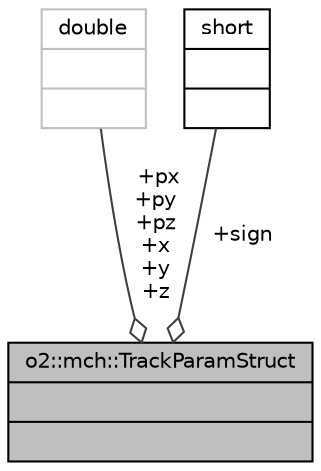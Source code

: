 digraph "o2::mch::TrackParamStruct"
{
 // INTERACTIVE_SVG=YES
  bgcolor="transparent";
  edge [fontname="Helvetica",fontsize="10",labelfontname="Helvetica",labelfontsize="10"];
  node [fontname="Helvetica",fontsize="10",shape=record];
  Node1 [label="{o2::mch::TrackParamStruct\n||}",height=0.2,width=0.4,color="black", fillcolor="grey75", style="filled" fontcolor="black"];
  Node2 -> Node1 [color="grey25",fontsize="10",style="solid",label=" +px\n+py\n+pz\n+x\n+y\n+z" ,arrowhead="odiamond",fontname="Helvetica"];
  Node2 [label="{double\n||}",height=0.2,width=0.4,color="grey75"];
  Node3 -> Node1 [color="grey25",fontsize="10",style="solid",label=" +sign" ,arrowhead="odiamond",fontname="Helvetica"];
  Node3 [label="{short\n||}",height=0.2,width=0.4,color="black",URL="$dc/d10/classshort.html"];
}
